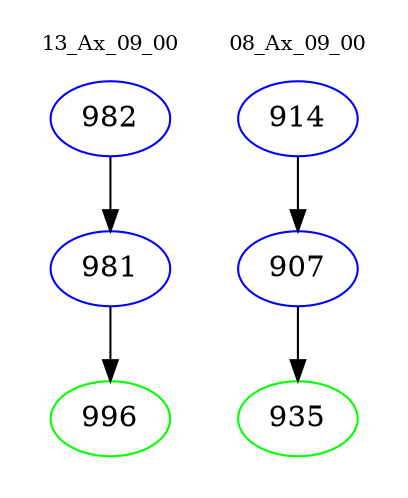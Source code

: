 digraph{
subgraph cluster_0 {
color = white
label = "13_Ax_09_00";
fontsize=10;
T0_982 [label="982", color="blue"]
T0_982 -> T0_981 [color="black"]
T0_981 [label="981", color="blue"]
T0_981 -> T0_996 [color="black"]
T0_996 [label="996", color="green"]
}
subgraph cluster_1 {
color = white
label = "08_Ax_09_00";
fontsize=10;
T1_914 [label="914", color="blue"]
T1_914 -> T1_907 [color="black"]
T1_907 [label="907", color="blue"]
T1_907 -> T1_935 [color="black"]
T1_935 [label="935", color="green"]
}
}
